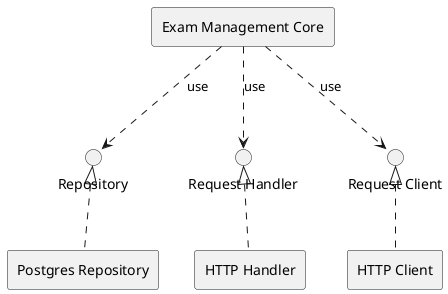 @startuml
skinparam componentStyle rectangle

interface "Repository" as repo
interface "Request Handler" as handler
interface "Request Client" as client

component "Postgres Repository" as postgresRepo
component "HTTP Handler" as httpHandler
component "HTTP Client" as clientAdapter

[Exam Management Core] ..> handler : use
[Exam Management Core] ..> repo : use
[Exam Management Core] ..> client : use

repo <|.. postgresRepo
handler <|.. httpHandler
client <|.. clientAdapter
@enduml
